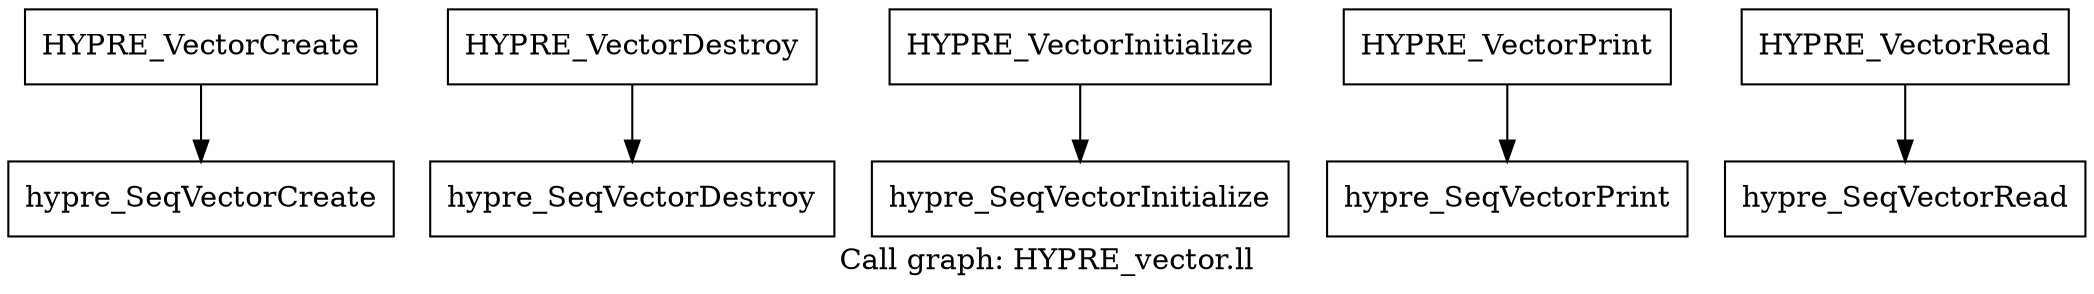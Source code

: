 digraph "Call graph: HYPRE_vector.ll" {
	label="Call graph: HYPRE_vector.ll";

	Node0x561d399de580 [shape=record,label="{HYPRE_VectorCreate}"];
	Node0x561d399de580 -> Node0x561d399de630;
	Node0x561d399de630 [shape=record,label="{hypre_SeqVectorCreate}"];
	Node0x561d399deaf0 [shape=record,label="{HYPRE_VectorDestroy}"];
	Node0x561d399deaf0 -> Node0x561d399deb70;
	Node0x561d399deb70 [shape=record,label="{hypre_SeqVectorDestroy}"];
	Node0x561d399dec50 [shape=record,label="{HYPRE_VectorInitialize}"];
	Node0x561d399dec50 -> Node0x561d399dee20;
	Node0x561d399dee20 [shape=record,label="{hypre_SeqVectorInitialize}"];
	Node0x561d399def00 [shape=record,label="{HYPRE_VectorPrint}"];
	Node0x561d399def00 -> Node0x561d399def80;
	Node0x561d399def80 [shape=record,label="{hypre_SeqVectorPrint}"];
	Node0x561d399df060 [shape=record,label="{HYPRE_VectorRead}"];
	Node0x561d399df060 -> Node0x561d399df370;
	Node0x561d399df370 [shape=record,label="{hypre_SeqVectorRead}"];
}
